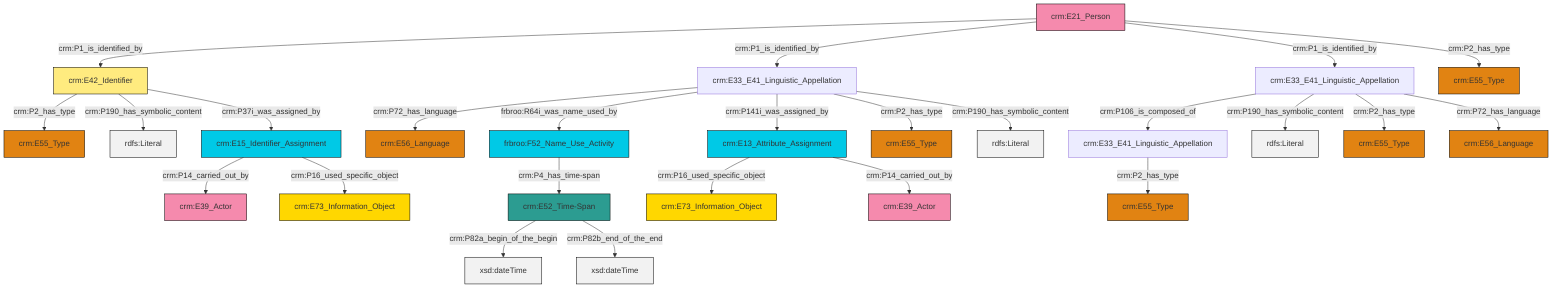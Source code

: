 graph TD
classDef Literal fill:#f2f2f2,stroke:#000000;
classDef CRM_Entity fill:#FFFFFF,stroke:#000000;
classDef Temporal_Entity fill:#00C9E6, stroke:#000000;
classDef Type fill:#E18312, stroke:#000000;
classDef Time-Span fill:#2C9C91, stroke:#000000;
classDef Appellation fill:#FFEB7F, stroke:#000000;
classDef Place fill:#008836, stroke:#000000;
classDef Persistent_Item fill:#B266B2, stroke:#000000;
classDef Conceptual_Object fill:#FFD700, stroke:#000000;
classDef Physical_Thing fill:#D2B48C, stroke:#000000;
classDef Actor fill:#f58aad, stroke:#000000;
classDef PC_Classes fill:#4ce600, stroke:#000000;
classDef Multi fill:#cccccc,stroke:#000000;

0["crm:E33_E41_Linguistic_Appellation"]:::Default -->|crm:P72_has_language| 1["crm:E56_Language"]:::Type
2["crm:E21_Person"]:::Actor -->|crm:P1_is_identified_by| 3["crm:E42_Identifier"]:::Appellation
0["crm:E33_E41_Linguistic_Appellation"]:::Default -->|frbroo:R64i_was_name_used_by| 4["frbroo:F52_Name_Use_Activity"]:::Temporal_Entity
5["crm:E13_Attribute_Assignment"]:::Temporal_Entity -->|crm:P16_used_specific_object| 6["crm:E73_Information_Object"]:::Conceptual_Object
9["crm:E52_Time-Span"]:::Time-Span -->|crm:P82a_begin_of_the_begin| 10[xsd:dateTime]:::Literal
11["crm:E33_E41_Linguistic_Appellation"]:::Default -->|crm:P2_has_type| 12["crm:E55_Type"]:::Type
2["crm:E21_Person"]:::Actor -->|crm:P1_is_identified_by| 0["crm:E33_E41_Linguistic_Appellation"]:::Default
14["crm:E33_E41_Linguistic_Appellation"]:::Default -->|crm:P106_is_composed_of| 11["crm:E33_E41_Linguistic_Appellation"]:::Default
4["frbroo:F52_Name_Use_Activity"]:::Temporal_Entity -->|crm:P4_has_time-span| 9["crm:E52_Time-Span"]:::Time-Span
3["crm:E42_Identifier"]:::Appellation -->|crm:P2_has_type| 17["crm:E55_Type"]:::Type
2["crm:E21_Person"]:::Actor -->|crm:P1_is_identified_by| 14["crm:E33_E41_Linguistic_Appellation"]:::Default
0["crm:E33_E41_Linguistic_Appellation"]:::Default -->|crm:P141i_was_assigned_by| 5["crm:E13_Attribute_Assignment"]:::Temporal_Entity
14["crm:E33_E41_Linguistic_Appellation"]:::Default -->|crm:P190_has_symbolic_content| 27[rdfs:Literal]:::Literal
14["crm:E33_E41_Linguistic_Appellation"]:::Default -->|crm:P2_has_type| 7["crm:E55_Type"]:::Type
0["crm:E33_E41_Linguistic_Appellation"]:::Default -->|crm:P2_has_type| 31["crm:E55_Type"]:::Type
32["crm:E15_Identifier_Assignment"]:::Temporal_Entity -->|crm:P14_carried_out_by| 22["crm:E39_Actor"]:::Actor
2["crm:E21_Person"]:::Actor -->|crm:P2_has_type| 35["crm:E55_Type"]:::Type
5["crm:E13_Attribute_Assignment"]:::Temporal_Entity -->|crm:P14_carried_out_by| 28["crm:E39_Actor"]:::Actor
9["crm:E52_Time-Span"]:::Time-Span -->|crm:P82b_end_of_the_end| 40[xsd:dateTime]:::Literal
0["crm:E33_E41_Linguistic_Appellation"]:::Default -->|crm:P190_has_symbolic_content| 41[rdfs:Literal]:::Literal
3["crm:E42_Identifier"]:::Appellation -->|crm:P190_has_symbolic_content| 45[rdfs:Literal]:::Literal
14["crm:E33_E41_Linguistic_Appellation"]:::Default -->|crm:P72_has_language| 19["crm:E56_Language"]:::Type
3["crm:E42_Identifier"]:::Appellation -->|crm:P37i_was_assigned_by| 32["crm:E15_Identifier_Assignment"]:::Temporal_Entity
32["crm:E15_Identifier_Assignment"]:::Temporal_Entity -->|crm:P16_used_specific_object| 24["crm:E73_Information_Object"]:::Conceptual_Object
